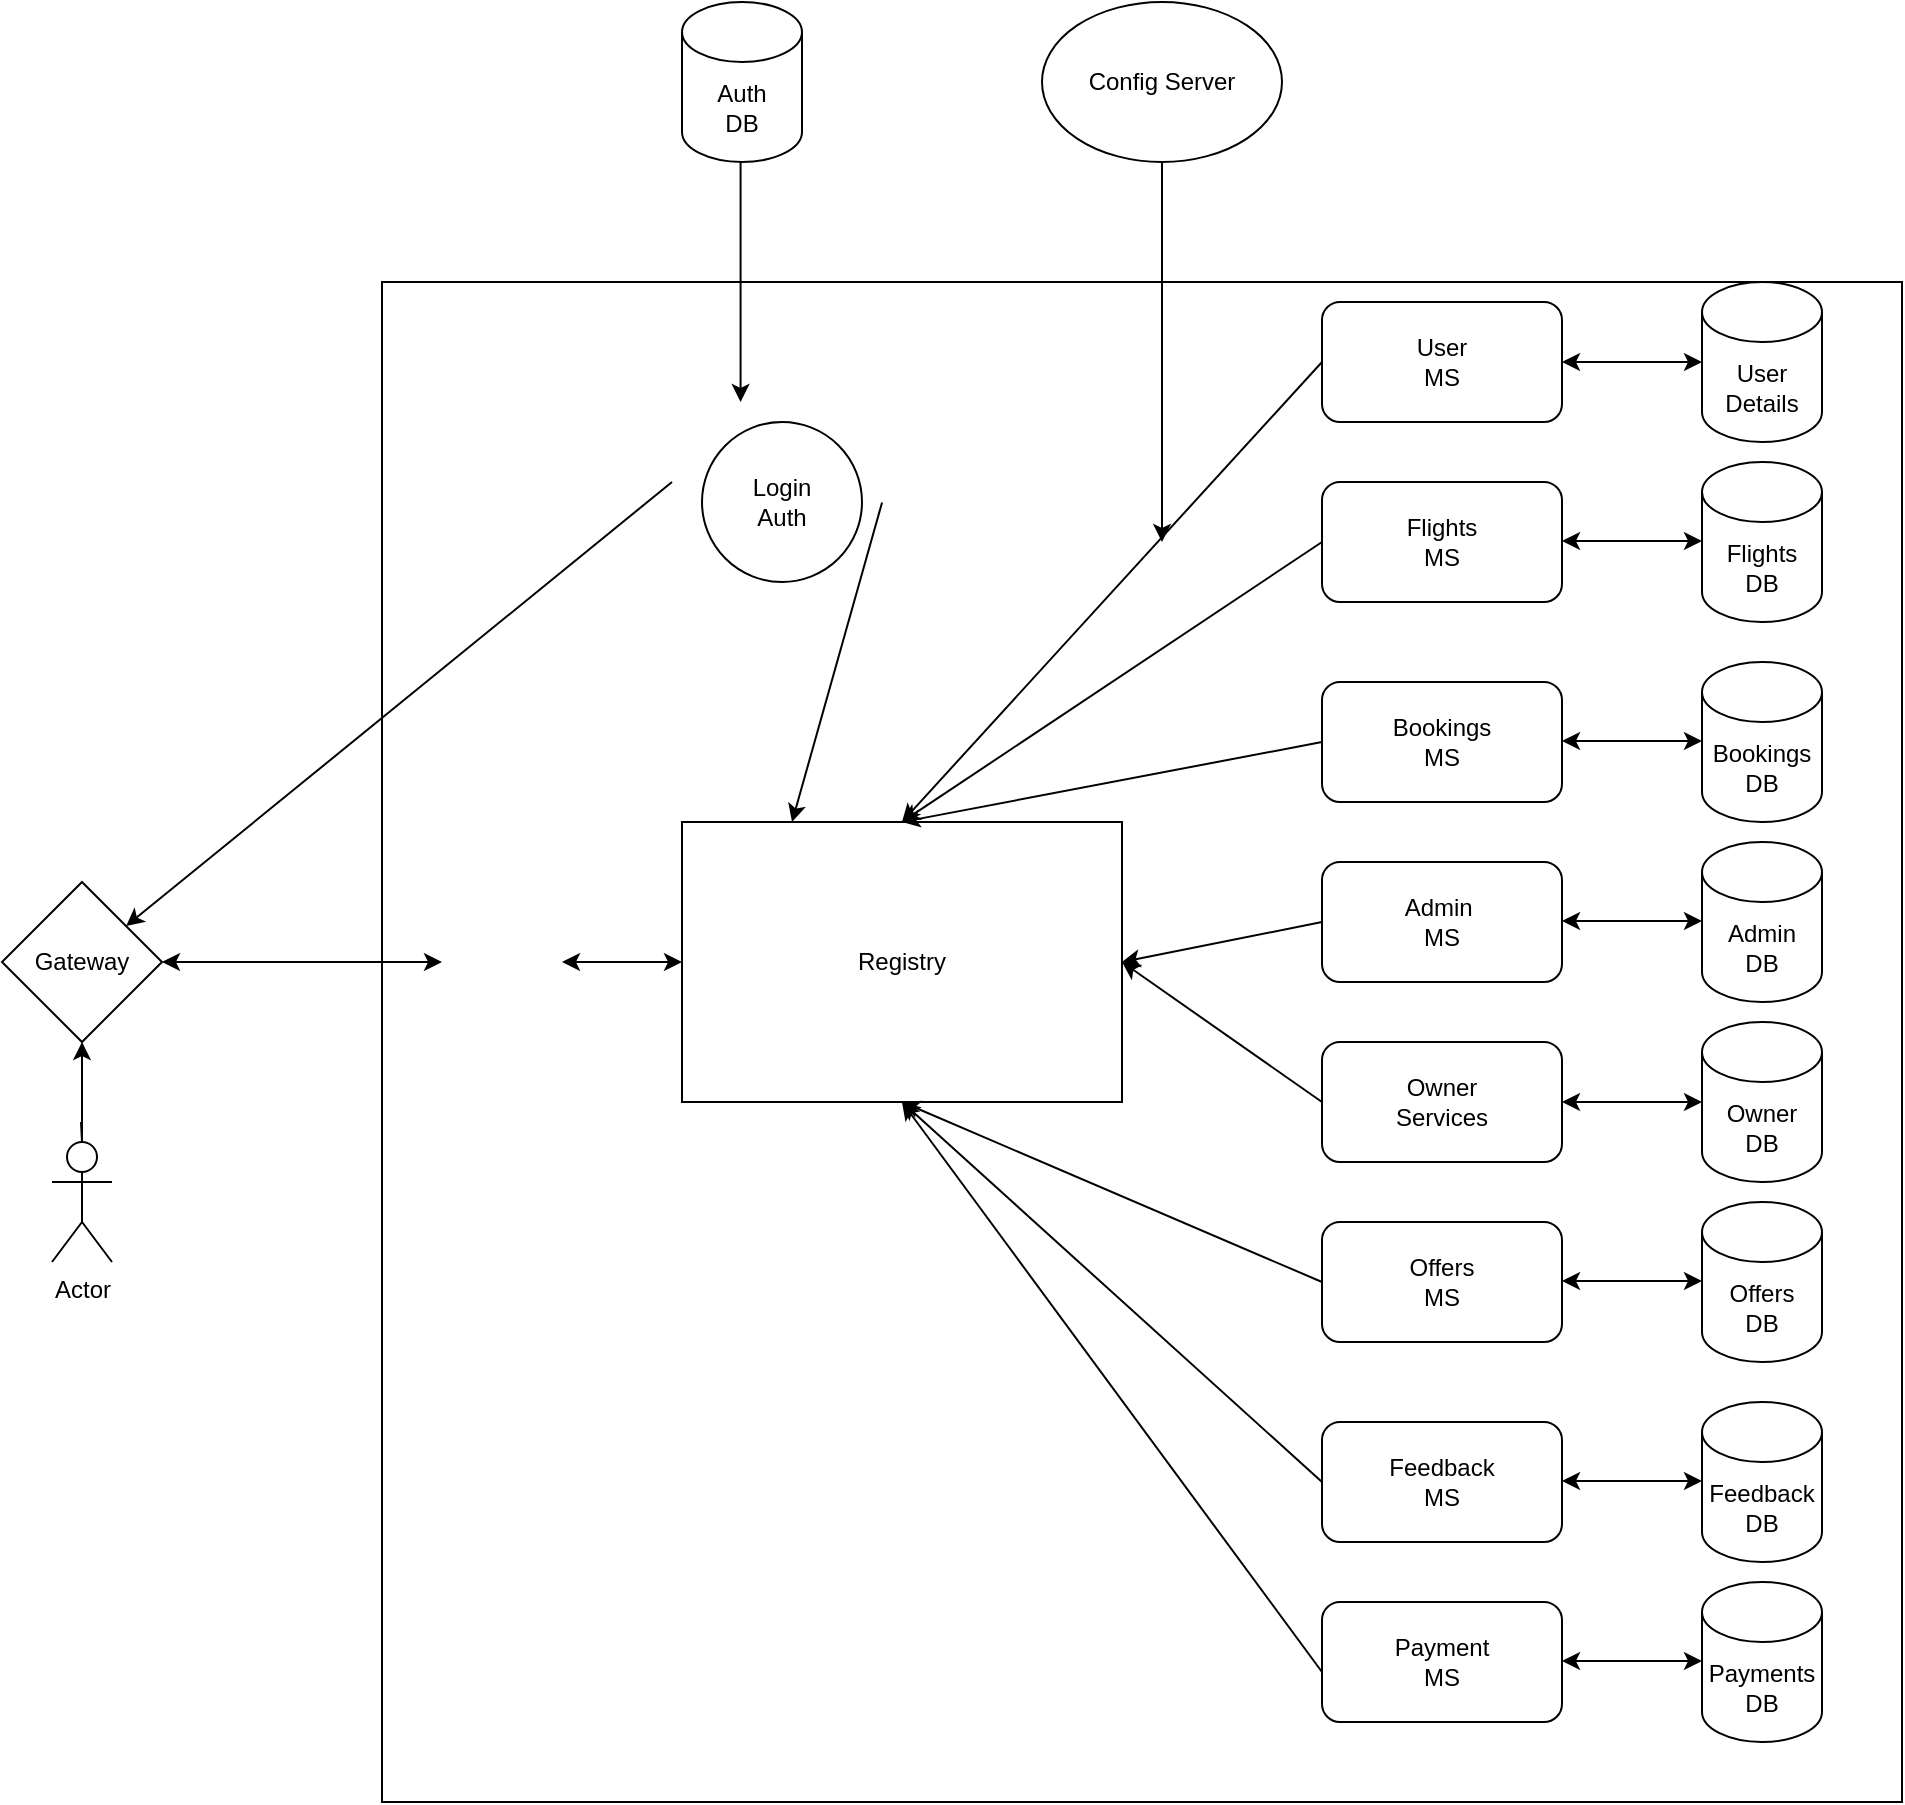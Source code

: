 <mxfile version="24.7.7">
  <diagram name="Page-1" id="HDFyNM7M_0Mfe1EKTIEl">
    <mxGraphModel dx="2527" dy="756" grid="1" gridSize="10" guides="1" tooltips="1" connect="1" arrows="1" fold="1" page="1" pageScale="1" pageWidth="850" pageHeight="1100" math="0" shadow="0">
      <root>
        <mxCell id="0" />
        <mxCell id="1" parent="0" />
        <mxCell id="dcNbduUrWf-Qaazi3nK--1" value="Actor" style="shape=umlActor;verticalLabelPosition=bottom;verticalAlign=top;html=1;outlineConnect=0;" parent="1" vertex="1">
          <mxGeometry x="-75" y="650" width="30" height="60" as="geometry" />
        </mxCell>
        <mxCell id="dcNbduUrWf-Qaazi3nK--2" value="Gateway" style="rhombus;whiteSpace=wrap;html=1;" parent="1" vertex="1">
          <mxGeometry x="-100" y="520" width="80" height="80" as="geometry" />
        </mxCell>
        <mxCell id="dcNbduUrWf-Qaazi3nK--3" value="" style="endArrow=classic;html=1;rounded=0;" parent="1" edge="1">
          <mxGeometry width="50" height="50" relative="1" as="geometry">
            <mxPoint x="-60.5" y="640" as="sourcePoint" />
            <mxPoint x="-60" y="600" as="targetPoint" />
            <Array as="points">
              <mxPoint x="-60" y="650" />
            </Array>
          </mxGeometry>
        </mxCell>
        <mxCell id="dcNbduUrWf-Qaazi3nK--5" value="" style="whiteSpace=wrap;html=1;aspect=fixed;" parent="1" vertex="1">
          <mxGeometry x="90" y="220" width="760" height="760" as="geometry" />
        </mxCell>
        <mxCell id="dcNbduUrWf-Qaazi3nK--6" value="User&lt;div&gt;MS&lt;/div&gt;" style="rounded=1;whiteSpace=wrap;html=1;" parent="1" vertex="1">
          <mxGeometry x="560" y="230" width="120" height="60" as="geometry" />
        </mxCell>
        <mxCell id="dcNbduUrWf-Qaazi3nK--7" value="User&lt;div&gt;Details&lt;/div&gt;" style="shape=cylinder3;whiteSpace=wrap;html=1;boundedLbl=1;backgroundOutline=1;size=15;" parent="1" vertex="1">
          <mxGeometry x="750" y="220" width="60" height="80" as="geometry" />
        </mxCell>
        <mxCell id="dcNbduUrWf-Qaazi3nK--9" value="" style="endArrow=classic;startArrow=classic;html=1;rounded=0;entryX=0;entryY=0.5;entryDx=0;entryDy=0;entryPerimeter=0;exitX=1;exitY=0.5;exitDx=0;exitDy=0;" parent="1" source="dcNbduUrWf-Qaazi3nK--6" target="dcNbduUrWf-Qaazi3nK--7" edge="1">
          <mxGeometry width="50" height="50" relative="1" as="geometry">
            <mxPoint x="660" y="300" as="sourcePoint" />
            <mxPoint x="710" y="250" as="targetPoint" />
          </mxGeometry>
        </mxCell>
        <mxCell id="dcNbduUrWf-Qaazi3nK--10" value="Registry" style="rounded=0;whiteSpace=wrap;html=1;" parent="1" vertex="1">
          <mxGeometry x="240" y="490" width="220" height="140" as="geometry" />
        </mxCell>
        <mxCell id="dcNbduUrWf-Qaazi3nK--11" value="" style="endArrow=classic;startArrow=classic;html=1;rounded=0;entryX=0;entryY=0.5;entryDx=0;entryDy=0;exitX=1;exitY=0.5;exitDx=0;exitDy=0;" parent="1" target="dcNbduUrWf-Qaazi3nK--10" edge="1">
          <mxGeometry width="50" height="50" relative="1" as="geometry">
            <mxPoint x="180" y="560" as="sourcePoint" />
            <mxPoint x="150" y="340" as="targetPoint" />
          </mxGeometry>
        </mxCell>
        <mxCell id="dcNbduUrWf-Qaazi3nK--13" value="Flights&lt;div&gt;MS&lt;/div&gt;" style="rounded=1;whiteSpace=wrap;html=1;" parent="1" vertex="1">
          <mxGeometry x="560" y="320" width="120" height="60" as="geometry" />
        </mxCell>
        <mxCell id="dcNbduUrWf-Qaazi3nK--14" value="&lt;div&gt;Bookings&lt;/div&gt;&lt;div&gt;MS&lt;/div&gt;" style="rounded=1;whiteSpace=wrap;html=1;" parent="1" vertex="1">
          <mxGeometry x="560" y="420" width="120" height="60" as="geometry" />
        </mxCell>
        <mxCell id="dcNbduUrWf-Qaazi3nK--15" value="&lt;div&gt;Admin&amp;nbsp;&lt;/div&gt;&lt;div&gt;MS&lt;br&gt;&lt;/div&gt;" style="rounded=1;whiteSpace=wrap;html=1;" parent="1" vertex="1">
          <mxGeometry x="560" y="510" width="120" height="60" as="geometry" />
        </mxCell>
        <mxCell id="dcNbduUrWf-Qaazi3nK--17" value="Flights&lt;div&gt;DB&lt;/div&gt;" style="shape=cylinder3;whiteSpace=wrap;html=1;boundedLbl=1;backgroundOutline=1;size=15;" parent="1" vertex="1">
          <mxGeometry x="750" y="310" width="60" height="80" as="geometry" />
        </mxCell>
        <mxCell id="dcNbduUrWf-Qaazi3nK--18" value="Bookings DB" style="shape=cylinder3;whiteSpace=wrap;html=1;boundedLbl=1;backgroundOutline=1;size=15;" parent="1" vertex="1">
          <mxGeometry x="750" y="410" width="60" height="80" as="geometry" />
        </mxCell>
        <mxCell id="dcNbduUrWf-Qaazi3nK--19" value="Admin&lt;div&gt;DB&lt;/div&gt;" style="shape=cylinder3;whiteSpace=wrap;html=1;boundedLbl=1;backgroundOutline=1;size=15;" parent="1" vertex="1">
          <mxGeometry x="750" y="500" width="60" height="80" as="geometry" />
        </mxCell>
        <mxCell id="dcNbduUrWf-Qaazi3nK--20" value="Owner&lt;div&gt;DB&lt;/div&gt;" style="shape=cylinder3;whiteSpace=wrap;html=1;boundedLbl=1;backgroundOutline=1;size=15;" parent="1" vertex="1">
          <mxGeometry x="750" y="590" width="60" height="80" as="geometry" />
        </mxCell>
        <mxCell id="dcNbduUrWf-Qaazi3nK--21" value="Offers&lt;div&gt;DB&lt;/div&gt;" style="shape=cylinder3;whiteSpace=wrap;html=1;boundedLbl=1;backgroundOutline=1;size=15;" parent="1" vertex="1">
          <mxGeometry x="750" y="680" width="60" height="80" as="geometry" />
        </mxCell>
        <mxCell id="dcNbduUrWf-Qaazi3nK--22" value="Feedback&lt;div&gt;DB&lt;/div&gt;" style="shape=cylinder3;whiteSpace=wrap;html=1;boundedLbl=1;backgroundOutline=1;size=15;" parent="1" vertex="1">
          <mxGeometry x="750" y="780" width="60" height="80" as="geometry" />
        </mxCell>
        <mxCell id="dcNbduUrWf-Qaazi3nK--23" value="&lt;div&gt;Owner&lt;/div&gt;&lt;div&gt;Services&lt;/div&gt;" style="rounded=1;whiteSpace=wrap;html=1;" parent="1" vertex="1">
          <mxGeometry x="560" y="600" width="120" height="60" as="geometry" />
        </mxCell>
        <mxCell id="dcNbduUrWf-Qaazi3nK--24" value="&lt;div&gt;Offers&lt;/div&gt;&lt;div&gt;MS&lt;/div&gt;" style="rounded=1;whiteSpace=wrap;html=1;" parent="1" vertex="1">
          <mxGeometry x="560" y="690" width="120" height="60" as="geometry" />
        </mxCell>
        <mxCell id="dcNbduUrWf-Qaazi3nK--25" value="Feedback&lt;div&gt;MS&lt;/div&gt;" style="rounded=1;whiteSpace=wrap;html=1;" parent="1" vertex="1">
          <mxGeometry x="560" y="790" width="120" height="60" as="geometry" />
        </mxCell>
        <mxCell id="dcNbduUrWf-Qaazi3nK--27" value="Payments&lt;div&gt;DB&lt;/div&gt;" style="shape=cylinder3;whiteSpace=wrap;html=1;boundedLbl=1;backgroundOutline=1;size=15;" parent="1" vertex="1">
          <mxGeometry x="750" y="870" width="60" height="80" as="geometry" />
        </mxCell>
        <mxCell id="dcNbduUrWf-Qaazi3nK--28" value="Payment&lt;div&gt;MS&lt;/div&gt;" style="rounded=1;whiteSpace=wrap;html=1;" parent="1" vertex="1">
          <mxGeometry x="560" y="880" width="120" height="60" as="geometry" />
        </mxCell>
        <mxCell id="dcNbduUrWf-Qaazi3nK--30" value="" style="endArrow=classic;startArrow=classic;html=1;rounded=0;entryX=0;entryY=0.5;entryDx=0;entryDy=0;entryPerimeter=0;exitX=1;exitY=0.5;exitDx=0;exitDy=0;" parent="1" edge="1">
          <mxGeometry width="50" height="50" relative="1" as="geometry">
            <mxPoint x="680" y="349.5" as="sourcePoint" />
            <mxPoint x="750" y="349.5" as="targetPoint" />
          </mxGeometry>
        </mxCell>
        <mxCell id="dcNbduUrWf-Qaazi3nK--31" value="" style="endArrow=classic;startArrow=classic;html=1;rounded=0;entryX=0;entryY=0.5;entryDx=0;entryDy=0;entryPerimeter=0;exitX=1;exitY=0.5;exitDx=0;exitDy=0;" parent="1" edge="1">
          <mxGeometry width="50" height="50" relative="1" as="geometry">
            <mxPoint x="680" y="449.5" as="sourcePoint" />
            <mxPoint x="750" y="449.5" as="targetPoint" />
          </mxGeometry>
        </mxCell>
        <mxCell id="dcNbduUrWf-Qaazi3nK--32" value="" style="endArrow=classic;startArrow=classic;html=1;rounded=0;entryX=0;entryY=0.5;entryDx=0;entryDy=0;entryPerimeter=0;exitX=1;exitY=0.5;exitDx=0;exitDy=0;" parent="1" edge="1">
          <mxGeometry width="50" height="50" relative="1" as="geometry">
            <mxPoint x="680" y="539.5" as="sourcePoint" />
            <mxPoint x="750" y="539.5" as="targetPoint" />
          </mxGeometry>
        </mxCell>
        <mxCell id="dcNbduUrWf-Qaazi3nK--33" value="" style="endArrow=classic;startArrow=classic;html=1;rounded=0;entryX=0;entryY=0.5;entryDx=0;entryDy=0;entryPerimeter=0;exitX=1;exitY=0.5;exitDx=0;exitDy=0;" parent="1" edge="1">
          <mxGeometry width="50" height="50" relative="1" as="geometry">
            <mxPoint x="680" y="630" as="sourcePoint" />
            <mxPoint x="750" y="630" as="targetPoint" />
          </mxGeometry>
        </mxCell>
        <mxCell id="dcNbduUrWf-Qaazi3nK--34" value="" style="endArrow=classic;startArrow=classic;html=1;rounded=0;entryX=0;entryY=0.5;entryDx=0;entryDy=0;entryPerimeter=0;exitX=1;exitY=0.5;exitDx=0;exitDy=0;" parent="1" edge="1">
          <mxGeometry width="50" height="50" relative="1" as="geometry">
            <mxPoint x="680" y="719.5" as="sourcePoint" />
            <mxPoint x="750" y="719.5" as="targetPoint" />
          </mxGeometry>
        </mxCell>
        <mxCell id="dcNbduUrWf-Qaazi3nK--35" value="" style="endArrow=classic;startArrow=classic;html=1;rounded=0;entryX=0;entryY=0.5;entryDx=0;entryDy=0;entryPerimeter=0;exitX=1;exitY=0.5;exitDx=0;exitDy=0;" parent="1" edge="1">
          <mxGeometry width="50" height="50" relative="1" as="geometry">
            <mxPoint x="680" y="819.5" as="sourcePoint" />
            <mxPoint x="750" y="819.5" as="targetPoint" />
          </mxGeometry>
        </mxCell>
        <mxCell id="dcNbduUrWf-Qaazi3nK--36" value="" style="endArrow=classic;startArrow=classic;html=1;rounded=0;entryX=0;entryY=0.5;entryDx=0;entryDy=0;entryPerimeter=0;exitX=1;exitY=0.5;exitDx=0;exitDy=0;" parent="1" edge="1">
          <mxGeometry width="50" height="50" relative="1" as="geometry">
            <mxPoint x="680" y="909.5" as="sourcePoint" />
            <mxPoint x="750" y="909.5" as="targetPoint" />
          </mxGeometry>
        </mxCell>
        <mxCell id="dcNbduUrWf-Qaazi3nK--37" value="" style="endArrow=classic;html=1;rounded=0;entryX=0.5;entryY=0;entryDx=0;entryDy=0;exitX=0;exitY=0.5;exitDx=0;exitDy=0;" parent="1" source="dcNbduUrWf-Qaazi3nK--6" target="dcNbduUrWf-Qaazi3nK--10" edge="1">
          <mxGeometry width="50" height="50" relative="1" as="geometry">
            <mxPoint x="455" y="310" as="sourcePoint" />
            <mxPoint x="505" y="260" as="targetPoint" />
          </mxGeometry>
        </mxCell>
        <mxCell id="dcNbduUrWf-Qaazi3nK--38" value="" style="endArrow=classic;html=1;rounded=0;entryX=0.5;entryY=0;entryDx=0;entryDy=0;exitX=0;exitY=0.5;exitDx=0;exitDy=0;" parent="1" source="dcNbduUrWf-Qaazi3nK--13" target="dcNbduUrWf-Qaazi3nK--10" edge="1">
          <mxGeometry width="50" height="50" relative="1" as="geometry">
            <mxPoint x="570" y="270" as="sourcePoint" />
            <mxPoint x="360" y="500" as="targetPoint" />
          </mxGeometry>
        </mxCell>
        <mxCell id="dcNbduUrWf-Qaazi3nK--39" value="" style="endArrow=classic;html=1;rounded=0;entryX=0.5;entryY=0;entryDx=0;entryDy=0;exitX=0;exitY=0.5;exitDx=0;exitDy=0;" parent="1" target="dcNbduUrWf-Qaazi3nK--10" edge="1">
          <mxGeometry width="50" height="50" relative="1" as="geometry">
            <mxPoint x="560" y="450" as="sourcePoint" />
            <mxPoint x="350" y="590" as="targetPoint" />
          </mxGeometry>
        </mxCell>
        <mxCell id="dcNbduUrWf-Qaazi3nK--40" value="" style="endArrow=classic;html=1;rounded=0;entryX=1;entryY=0.5;entryDx=0;entryDy=0;exitX=0;exitY=0.5;exitDx=0;exitDy=0;" parent="1" target="dcNbduUrWf-Qaazi3nK--10" edge="1">
          <mxGeometry width="50" height="50" relative="1" as="geometry">
            <mxPoint x="560" y="540" as="sourcePoint" />
            <mxPoint x="350" y="580" as="targetPoint" />
          </mxGeometry>
        </mxCell>
        <mxCell id="dcNbduUrWf-Qaazi3nK--41" value="" style="endArrow=classic;html=1;rounded=0;entryX=1;entryY=0.5;entryDx=0;entryDy=0;exitX=0;exitY=0.5;exitDx=0;exitDy=0;" parent="1" target="dcNbduUrWf-Qaazi3nK--10" edge="1">
          <mxGeometry width="50" height="50" relative="1" as="geometry">
            <mxPoint x="560" y="630" as="sourcePoint" />
            <mxPoint x="460" y="650" as="targetPoint" />
          </mxGeometry>
        </mxCell>
        <mxCell id="dcNbduUrWf-Qaazi3nK--42" value="" style="endArrow=classic;html=1;rounded=0;entryX=0.5;entryY=1;entryDx=0;entryDy=0;exitX=0;exitY=0.5;exitDx=0;exitDy=0;" parent="1" target="dcNbduUrWf-Qaazi3nK--10" edge="1">
          <mxGeometry width="50" height="50" relative="1" as="geometry">
            <mxPoint x="560" y="720" as="sourcePoint" />
            <mxPoint x="460" y="650" as="targetPoint" />
          </mxGeometry>
        </mxCell>
        <mxCell id="dcNbduUrWf-Qaazi3nK--43" value="" style="endArrow=classic;html=1;rounded=0;entryX=0.5;entryY=1;entryDx=0;entryDy=0;exitX=0;exitY=0.5;exitDx=0;exitDy=0;" parent="1" target="dcNbduUrWf-Qaazi3nK--10" edge="1">
          <mxGeometry width="50" height="50" relative="1" as="geometry">
            <mxPoint x="560" y="820" as="sourcePoint" />
            <mxPoint x="350" y="730" as="targetPoint" />
          </mxGeometry>
        </mxCell>
        <mxCell id="dcNbduUrWf-Qaazi3nK--44" value="" style="endArrow=classic;html=1;rounded=0;entryX=0.5;entryY=1;entryDx=0;entryDy=0;exitX=0;exitY=0.5;exitDx=0;exitDy=0;" parent="1" target="dcNbduUrWf-Qaazi3nK--10" edge="1">
          <mxGeometry width="50" height="50" relative="1" as="geometry">
            <mxPoint x="560" y="915" as="sourcePoint" />
            <mxPoint x="350" y="725" as="targetPoint" />
          </mxGeometry>
        </mxCell>
        <mxCell id="dcNbduUrWf-Qaazi3nK--45" value="Config Server" style="ellipse;whiteSpace=wrap;html=1;" parent="1" vertex="1">
          <mxGeometry x="420" y="80" width="120" height="80" as="geometry" />
        </mxCell>
        <mxCell id="dcNbduUrWf-Qaazi3nK--46" value="" style="endArrow=classic;html=1;rounded=0;exitX=0.5;exitY=1;exitDx=0;exitDy=0;" parent="1" source="dcNbduUrWf-Qaazi3nK--45" edge="1">
          <mxGeometry width="50" height="50" relative="1" as="geometry">
            <mxPoint x="430" y="330" as="sourcePoint" />
            <mxPoint x="480" y="350" as="targetPoint" />
          </mxGeometry>
        </mxCell>
        <mxCell id="dcNbduUrWf-Qaazi3nK--48" value="" style="endArrow=classic;startArrow=classic;html=1;rounded=0;entryX=0;entryY=0.5;entryDx=0;entryDy=0;exitX=1;exitY=0.5;exitDx=0;exitDy=0;" parent="1" source="dcNbduUrWf-Qaazi3nK--2" edge="1">
          <mxGeometry width="50" height="50" relative="1" as="geometry">
            <mxPoint x="-20" y="560" as="sourcePoint" />
            <mxPoint x="120" y="560" as="targetPoint" />
          </mxGeometry>
        </mxCell>
        <mxCell id="P5t8T5EIzqFrJdfUFHJj-2" value="" style="endArrow=classic;html=1;rounded=0;entryX=0.25;entryY=0;entryDx=0;entryDy=0;exitX=0.329;exitY=0.145;exitDx=0;exitDy=0;exitPerimeter=0;" edge="1" parent="1" source="dcNbduUrWf-Qaazi3nK--5" target="dcNbduUrWf-Qaazi3nK--10">
          <mxGeometry width="50" height="50" relative="1" as="geometry">
            <mxPoint x="370" y="410" as="sourcePoint" />
            <mxPoint x="420" y="360" as="targetPoint" />
          </mxGeometry>
        </mxCell>
        <mxCell id="P5t8T5EIzqFrJdfUFHJj-3" value="" style="endArrow=classic;html=1;rounded=0;exitX=0.329;exitY=0.145;exitDx=0;exitDy=0;exitPerimeter=0;" edge="1" parent="1" target="dcNbduUrWf-Qaazi3nK--2">
          <mxGeometry width="50" height="50" relative="1" as="geometry">
            <mxPoint x="235" y="320" as="sourcePoint" />
            <mxPoint x="190" y="480" as="targetPoint" />
          </mxGeometry>
        </mxCell>
        <mxCell id="P5t8T5EIzqFrJdfUFHJj-4" value="Auth&lt;div&gt;DB&lt;/div&gt;" style="shape=cylinder3;whiteSpace=wrap;html=1;boundedLbl=1;backgroundOutline=1;size=15;" vertex="1" parent="1">
          <mxGeometry x="240" y="80" width="60" height="80" as="geometry" />
        </mxCell>
        <mxCell id="P5t8T5EIzqFrJdfUFHJj-5" value="" style="endArrow=classic;html=1;rounded=0;" edge="1" parent="1">
          <mxGeometry width="50" height="50" relative="1" as="geometry">
            <mxPoint x="269.29" y="160" as="sourcePoint" />
            <mxPoint x="269.29" y="280" as="targetPoint" />
          </mxGeometry>
        </mxCell>
        <mxCell id="P5t8T5EIzqFrJdfUFHJj-6" value="Login&lt;div&gt;Auth&lt;/div&gt;" style="ellipse;whiteSpace=wrap;html=1;aspect=fixed;" vertex="1" parent="1">
          <mxGeometry x="250" y="290" width="80" height="80" as="geometry" />
        </mxCell>
      </root>
    </mxGraphModel>
  </diagram>
</mxfile>
